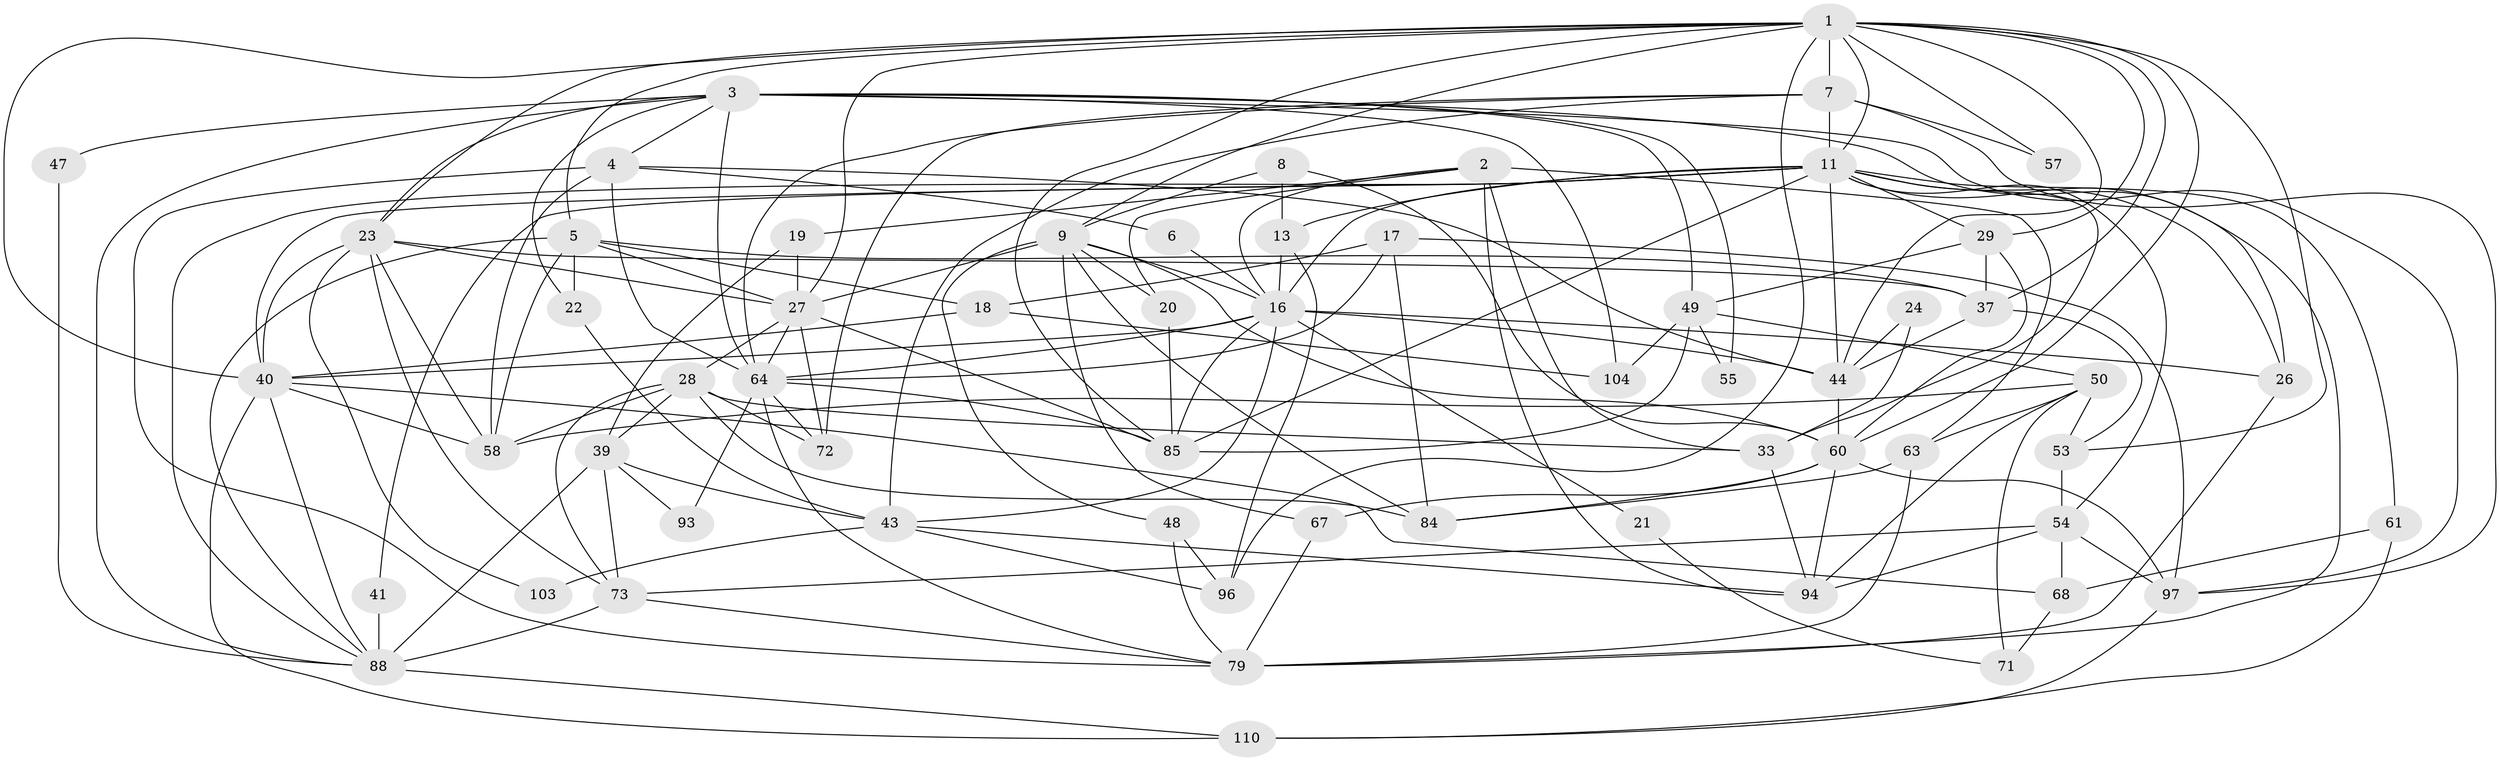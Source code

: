 // original degree distribution, {5: 0.21487603305785125, 6: 0.10743801652892562, 3: 0.2644628099173554, 2: 0.1322314049586777, 4: 0.24793388429752067, 7: 0.03305785123966942}
// Generated by graph-tools (version 1.1) at 2025/18/03/04/25 18:18:38]
// undirected, 60 vertices, 166 edges
graph export_dot {
graph [start="1"]
  node [color=gray90,style=filled];
  1 [super="+12+101+25"];
  2 [super="+15"];
  3 [super="+14+70"];
  4 [super="+120"];
  5 [super="+76+52"];
  6;
  7 [super="+10"];
  8;
  9 [super="+65+42"];
  11 [super="+31+32"];
  13 [super="+59"];
  16 [super="+91+34"];
  17 [super="+62"];
  18;
  19;
  20;
  21;
  22;
  23 [super="+116+109"];
  24;
  26;
  27 [super="+69"];
  28 [super="+30+86"];
  29;
  33;
  37 [super="+95"];
  39 [super="+77"];
  40 [super="+78"];
  41;
  43 [super="+45"];
  44 [super="+46+51"];
  47;
  48;
  49 [super="+56"];
  50 [super="+90"];
  53 [super="+74"];
  54 [super="+83"];
  55;
  57;
  58;
  60 [super="+117+80"];
  61;
  63 [super="+81"];
  64 [super="+66"];
  67;
  68;
  71;
  72;
  73 [super="+89"];
  79 [super="+87"];
  84 [super="+105"];
  85 [super="+106"];
  88 [super="+115+113"];
  93;
  94 [super="+108"];
  96 [super="+114"];
  97 [super="+100"];
  103;
  104;
  110 [super="+111"];
  1 -- 57;
  1 -- 5;
  1 -- 85;
  1 -- 27 [weight=2];
  1 -- 60;
  1 -- 29;
  1 -- 23;
  1 -- 9;
  1 -- 96;
  1 -- 53;
  1 -- 40;
  1 -- 11 [weight=2];
  1 -- 44;
  1 -- 7;
  1 -- 37;
  2 -- 19;
  2 -- 20;
  2 -- 33;
  2 -- 63 [weight=2];
  2 -- 94;
  2 -- 16;
  3 -- 64;
  3 -- 4;
  3 -- 26;
  3 -- 55;
  3 -- 49 [weight=2];
  3 -- 22;
  3 -- 88;
  3 -- 104;
  3 -- 23;
  3 -- 47;
  3 -- 97;
  4 -- 58;
  4 -- 6;
  4 -- 79;
  4 -- 64;
  4 -- 44;
  5 -- 18;
  5 -- 22;
  5 -- 37;
  5 -- 58;
  5 -- 88;
  5 -- 27;
  6 -- 16;
  7 -- 97;
  7 -- 57;
  7 -- 43;
  7 -- 11;
  7 -- 72;
  7 -- 64;
  8 -- 60;
  8 -- 9;
  8 -- 13;
  9 -- 60;
  9 -- 48;
  9 -- 67;
  9 -- 20;
  9 -- 27;
  9 -- 84;
  9 -- 16;
  11 -- 79;
  11 -- 61;
  11 -- 88;
  11 -- 41;
  11 -- 33;
  11 -- 40 [weight=2];
  11 -- 13;
  11 -- 16;
  11 -- 85;
  11 -- 54;
  11 -- 26;
  11 -- 29;
  11 -- 44;
  13 -- 16;
  13 -- 96;
  16 -- 85;
  16 -- 21;
  16 -- 26;
  16 -- 43;
  16 -- 40;
  16 -- 64;
  16 -- 44;
  17 -- 97 [weight=2];
  17 -- 64;
  17 -- 84;
  17 -- 18;
  18 -- 104;
  18 -- 40;
  19 -- 27;
  19 -- 39;
  20 -- 85;
  21 -- 71;
  22 -- 43;
  23 -- 103;
  23 -- 40;
  23 -- 37;
  23 -- 73;
  23 -- 58;
  23 -- 27;
  24 -- 33;
  24 -- 44;
  26 -- 79;
  27 -- 72;
  27 -- 85;
  27 -- 64;
  27 -- 28;
  28 -- 58;
  28 -- 33;
  28 -- 84;
  28 -- 39;
  28 -- 72;
  28 -- 73;
  29 -- 49;
  29 -- 37;
  29 -- 60;
  33 -- 94;
  37 -- 44;
  37 -- 53;
  39 -- 88;
  39 -- 93;
  39 -- 43;
  39 -- 73;
  40 -- 58;
  40 -- 68;
  40 -- 88;
  40 -- 110;
  41 -- 88;
  43 -- 103;
  43 -- 94;
  43 -- 96;
  44 -- 60 [weight=2];
  47 -- 88;
  48 -- 96;
  48 -- 79;
  49 -- 104;
  49 -- 55;
  49 -- 50;
  49 -- 85;
  50 -- 63;
  50 -- 94;
  50 -- 71;
  50 -- 58;
  50 -- 53;
  53 -- 54;
  54 -- 94;
  54 -- 68;
  54 -- 73 [weight=2];
  54 -- 97;
  60 -- 97 [weight=2];
  60 -- 67;
  60 -- 94;
  60 -- 84;
  61 -- 68;
  61 -- 110;
  63 -- 84;
  63 -- 79;
  64 -- 85;
  64 -- 72;
  64 -- 93;
  64 -- 79;
  67 -- 79;
  68 -- 71;
  73 -- 88 [weight=2];
  73 -- 79;
  88 -- 110 [weight=2];
  97 -- 110 [weight=2];
}
